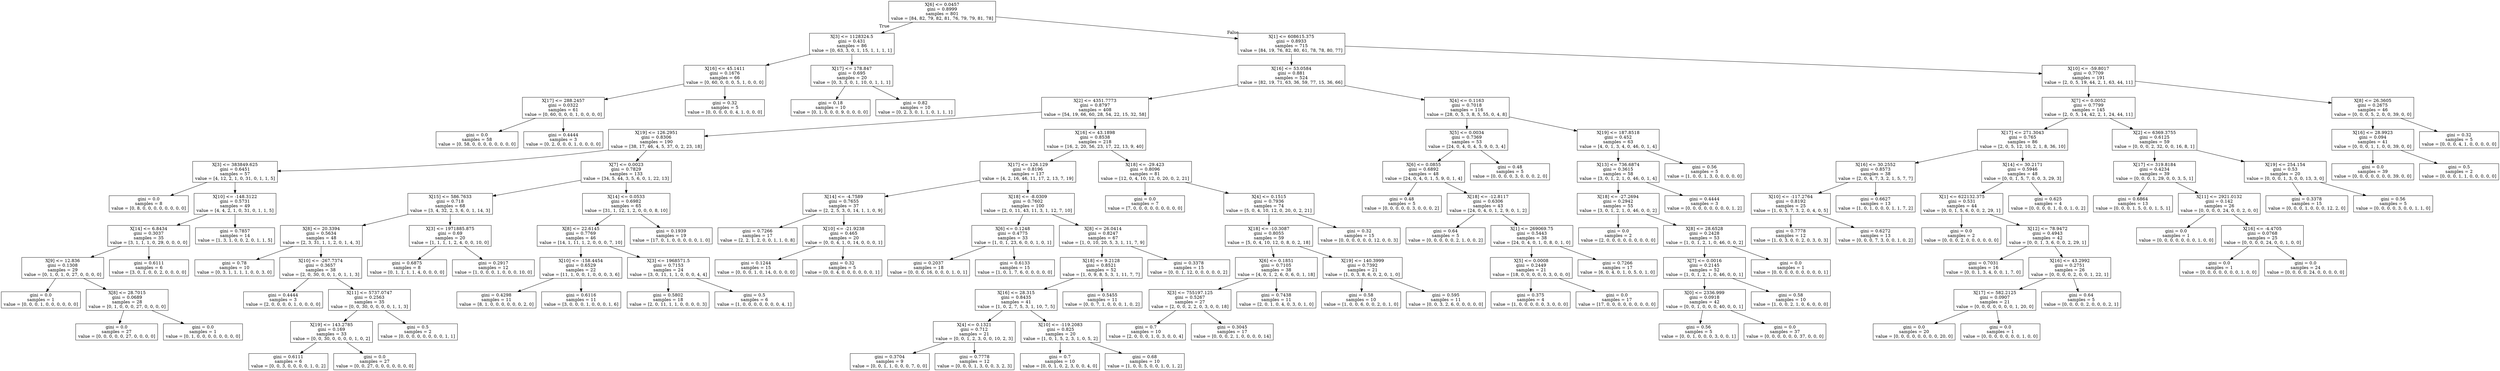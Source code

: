 digraph Tree {
node [shape=box] ;
0 [label="X[6] <= 0.0457\ngini = 0.8999\nsamples = 801\nvalue = [84, 82, 79, 82, 81, 76, 79, 79, 81, 78]"] ;
1 [label="X[3] <= 1128324.5\ngini = 0.431\nsamples = 86\nvalue = [0, 63, 3, 0, 1, 15, 1, 1, 1, 1]"] ;
0 -> 1 [labeldistance=2.5, labelangle=45, headlabel="True"] ;
2 [label="X[16] <= 45.1411\ngini = 0.1676\nsamples = 66\nvalue = [0, 60, 0, 0, 0, 5, 1, 0, 0, 0]"] ;
1 -> 2 ;
3 [label="X[17] <= 288.2457\ngini = 0.0322\nsamples = 61\nvalue = [0, 60, 0, 0, 0, 1, 0, 0, 0, 0]"] ;
2 -> 3 ;
4 [label="gini = 0.0\nsamples = 58\nvalue = [0, 58, 0, 0, 0, 0, 0, 0, 0, 0]"] ;
3 -> 4 ;
5 [label="gini = 0.4444\nsamples = 3\nvalue = [0, 2, 0, 0, 0, 1, 0, 0, 0, 0]"] ;
3 -> 5 ;
6 [label="gini = 0.32\nsamples = 5\nvalue = [0, 0, 0, 0, 0, 4, 1, 0, 0, 0]"] ;
2 -> 6 ;
7 [label="X[17] <= 178.847\ngini = 0.695\nsamples = 20\nvalue = [0, 3, 3, 0, 1, 10, 0, 1, 1, 1]"] ;
1 -> 7 ;
8 [label="gini = 0.18\nsamples = 10\nvalue = [0, 1, 0, 0, 0, 9, 0, 0, 0, 0]"] ;
7 -> 8 ;
9 [label="gini = 0.82\nsamples = 10\nvalue = [0, 2, 3, 0, 1, 1, 0, 1, 1, 1]"] ;
7 -> 9 ;
10 [label="X[1] <= 608615.375\ngini = 0.8933\nsamples = 715\nvalue = [84, 19, 76, 82, 80, 61, 78, 78, 80, 77]"] ;
0 -> 10 [labeldistance=2.5, labelangle=-45, headlabel="False"] ;
11 [label="X[16] <= 53.0584\ngini = 0.881\nsamples = 524\nvalue = [82, 19, 71, 63, 36, 59, 77, 15, 36, 66]"] ;
10 -> 11 ;
12 [label="X[2] <= 4351.7773\ngini = 0.8797\nsamples = 408\nvalue = [54, 19, 66, 60, 28, 54, 22, 15, 32, 58]"] ;
11 -> 12 ;
13 [label="X[19] <= 126.2951\ngini = 0.8306\nsamples = 190\nvalue = [38, 17, 46, 4, 5, 37, 0, 2, 23, 18]"] ;
12 -> 13 ;
14 [label="X[3] <= 383849.625\ngini = 0.6451\nsamples = 57\nvalue = [4, 12, 2, 1, 0, 31, 0, 1, 1, 5]"] ;
13 -> 14 ;
15 [label="gini = 0.0\nsamples = 8\nvalue = [0, 8, 0, 0, 0, 0, 0, 0, 0, 0]"] ;
14 -> 15 ;
16 [label="X[10] <= -148.3122\ngini = 0.5731\nsamples = 49\nvalue = [4, 4, 2, 1, 0, 31, 0, 1, 1, 5]"] ;
14 -> 16 ;
17 [label="X[14] <= 6.8434\ngini = 0.3037\nsamples = 35\nvalue = [3, 1, 1, 1, 0, 29, 0, 0, 0, 0]"] ;
16 -> 17 ;
18 [label="X[9] <= 12.836\ngini = 0.1308\nsamples = 29\nvalue = [0, 1, 0, 1, 0, 27, 0, 0, 0, 0]"] ;
17 -> 18 ;
19 [label="gini = 0.0\nsamples = 1\nvalue = [0, 0, 0, 1, 0, 0, 0, 0, 0, 0]"] ;
18 -> 19 ;
20 [label="X[8] <= 28.7015\ngini = 0.0689\nsamples = 28\nvalue = [0, 1, 0, 0, 0, 27, 0, 0, 0, 0]"] ;
18 -> 20 ;
21 [label="gini = 0.0\nsamples = 27\nvalue = [0, 0, 0, 0, 0, 27, 0, 0, 0, 0]"] ;
20 -> 21 ;
22 [label="gini = 0.0\nsamples = 1\nvalue = [0, 1, 0, 0, 0, 0, 0, 0, 0, 0]"] ;
20 -> 22 ;
23 [label="gini = 0.6111\nsamples = 6\nvalue = [3, 0, 1, 0, 0, 2, 0, 0, 0, 0]"] ;
17 -> 23 ;
24 [label="gini = 0.7857\nsamples = 14\nvalue = [1, 3, 1, 0, 0, 2, 0, 1, 1, 5]"] ;
16 -> 24 ;
25 [label="X[7] <= 0.0023\ngini = 0.7829\nsamples = 133\nvalue = [34, 5, 44, 3, 5, 6, 0, 1, 22, 13]"] ;
13 -> 25 ;
26 [label="X[15] <= 586.7633\ngini = 0.718\nsamples = 68\nvalue = [3, 4, 32, 2, 3, 6, 0, 1, 14, 3]"] ;
25 -> 26 ;
27 [label="X[8] <= 20.3394\ngini = 0.5634\nsamples = 48\nvalue = [2, 3, 31, 1, 1, 2, 0, 1, 4, 3]"] ;
26 -> 27 ;
28 [label="gini = 0.78\nsamples = 10\nvalue = [0, 3, 1, 1, 1, 1, 0, 0, 3, 0]"] ;
27 -> 28 ;
29 [label="X[10] <= -267.7374\ngini = 0.3657\nsamples = 38\nvalue = [2, 0, 30, 0, 0, 1, 0, 1, 1, 3]"] ;
27 -> 29 ;
30 [label="gini = 0.4444\nsamples = 3\nvalue = [2, 0, 0, 0, 0, 1, 0, 0, 0, 0]"] ;
29 -> 30 ;
31 [label="X[11] <= 5737.0747\ngini = 0.2563\nsamples = 35\nvalue = [0, 0, 30, 0, 0, 0, 0, 1, 1, 3]"] ;
29 -> 31 ;
32 [label="X[19] <= 143.2785\ngini = 0.169\nsamples = 33\nvalue = [0, 0, 30, 0, 0, 0, 0, 1, 0, 2]"] ;
31 -> 32 ;
33 [label="gini = 0.6111\nsamples = 6\nvalue = [0, 0, 3, 0, 0, 0, 0, 1, 0, 2]"] ;
32 -> 33 ;
34 [label="gini = 0.0\nsamples = 27\nvalue = [0, 0, 27, 0, 0, 0, 0, 0, 0, 0]"] ;
32 -> 34 ;
35 [label="gini = 0.5\nsamples = 2\nvalue = [0, 0, 0, 0, 0, 0, 0, 0, 1, 1]"] ;
31 -> 35 ;
36 [label="X[3] <= 1971885.875\ngini = 0.69\nsamples = 20\nvalue = [1, 1, 1, 1, 2, 4, 0, 0, 10, 0]"] ;
26 -> 36 ;
37 [label="gini = 0.6875\nsamples = 8\nvalue = [0, 1, 1, 1, 1, 4, 0, 0, 0, 0]"] ;
36 -> 37 ;
38 [label="gini = 0.2917\nsamples = 12\nvalue = [1, 0, 0, 0, 1, 0, 0, 0, 10, 0]"] ;
36 -> 38 ;
39 [label="X[14] <= 0.0533\ngini = 0.6982\nsamples = 65\nvalue = [31, 1, 12, 1, 2, 0, 0, 0, 8, 10]"] ;
25 -> 39 ;
40 [label="X[8] <= 22.6145\ngini = 0.7769\nsamples = 46\nvalue = [14, 1, 11, 1, 2, 0, 0, 0, 7, 10]"] ;
39 -> 40 ;
41 [label="X[10] <= -158.4454\ngini = 0.6529\nsamples = 22\nvalue = [11, 1, 0, 0, 1, 0, 0, 0, 3, 6]"] ;
40 -> 41 ;
42 [label="gini = 0.4298\nsamples = 11\nvalue = [8, 1, 0, 0, 0, 0, 0, 0, 2, 0]"] ;
41 -> 42 ;
43 [label="gini = 0.6116\nsamples = 11\nvalue = [3, 0, 0, 0, 1, 0, 0, 0, 1, 6]"] ;
41 -> 43 ;
44 [label="X[3] <= 1968571.5\ngini = 0.7153\nsamples = 24\nvalue = [3, 0, 11, 1, 1, 0, 0, 0, 4, 4]"] ;
40 -> 44 ;
45 [label="gini = 0.5802\nsamples = 18\nvalue = [2, 0, 11, 1, 1, 0, 0, 0, 0, 3]"] ;
44 -> 45 ;
46 [label="gini = 0.5\nsamples = 6\nvalue = [1, 0, 0, 0, 0, 0, 0, 0, 4, 1]"] ;
44 -> 46 ;
47 [label="gini = 0.1939\nsamples = 19\nvalue = [17, 0, 1, 0, 0, 0, 0, 0, 1, 0]"] ;
39 -> 47 ;
48 [label="X[16] <= 43.1898\ngini = 0.8538\nsamples = 218\nvalue = [16, 2, 20, 56, 23, 17, 22, 13, 9, 40]"] ;
12 -> 48 ;
49 [label="X[17] <= 126.129\ngini = 0.8196\nsamples = 137\nvalue = [4, 2, 16, 46, 11, 17, 2, 13, 7, 19]"] ;
48 -> 49 ;
50 [label="X[14] <= -4.7589\ngini = 0.7655\nsamples = 37\nvalue = [2, 2, 5, 3, 0, 14, 1, 1, 0, 9]"] ;
49 -> 50 ;
51 [label="gini = 0.7266\nsamples = 17\nvalue = [2, 2, 1, 2, 0, 0, 1, 1, 0, 8]"] ;
50 -> 51 ;
52 [label="X[10] <= -21.9238\ngini = 0.465\nsamples = 20\nvalue = [0, 0, 4, 1, 0, 14, 0, 0, 0, 1]"] ;
50 -> 52 ;
53 [label="gini = 0.1244\nsamples = 15\nvalue = [0, 0, 0, 1, 0, 14, 0, 0, 0, 0]"] ;
52 -> 53 ;
54 [label="gini = 0.32\nsamples = 5\nvalue = [0, 0, 4, 0, 0, 0, 0, 0, 0, 1]"] ;
52 -> 54 ;
55 [label="X[18] <= -8.0309\ngini = 0.7602\nsamples = 100\nvalue = [2, 0, 11, 43, 11, 3, 1, 12, 7, 10]"] ;
49 -> 55 ;
56 [label="X[6] <= 0.1248\ngini = 0.4775\nsamples = 33\nvalue = [1, 0, 1, 23, 6, 0, 0, 1, 0, 1]"] ;
55 -> 56 ;
57 [label="gini = 0.2037\nsamples = 18\nvalue = [0, 0, 0, 16, 0, 0, 0, 1, 0, 1]"] ;
56 -> 57 ;
58 [label="gini = 0.6133\nsamples = 15\nvalue = [1, 0, 1, 7, 6, 0, 0, 0, 0, 0]"] ;
56 -> 58 ;
59 [label="X[8] <= 26.0414\ngini = 0.8247\nsamples = 67\nvalue = [1, 0, 10, 20, 5, 3, 1, 11, 7, 9]"] ;
55 -> 59 ;
60 [label="X[18] <= 9.2128\ngini = 0.8521\nsamples = 52\nvalue = [1, 0, 9, 8, 5, 3, 1, 11, 7, 7]"] ;
59 -> 60 ;
61 [label="X[16] <= 28.315\ngini = 0.8435\nsamples = 41\nvalue = [1, 0, 2, 7, 5, 3, 1, 10, 7, 5]"] ;
60 -> 61 ;
62 [label="X[4] <= 0.1321\ngini = 0.712\nsamples = 21\nvalue = [0, 0, 1, 2, 3, 0, 0, 10, 2, 3]"] ;
61 -> 62 ;
63 [label="gini = 0.3704\nsamples = 9\nvalue = [0, 0, 1, 1, 0, 0, 0, 7, 0, 0]"] ;
62 -> 63 ;
64 [label="gini = 0.7778\nsamples = 12\nvalue = [0, 0, 0, 1, 3, 0, 0, 3, 2, 3]"] ;
62 -> 64 ;
65 [label="X[10] <= -119.2083\ngini = 0.825\nsamples = 20\nvalue = [1, 0, 1, 5, 2, 3, 1, 0, 5, 2]"] ;
61 -> 65 ;
66 [label="gini = 0.7\nsamples = 10\nvalue = [0, 0, 1, 0, 2, 3, 0, 0, 4, 0]"] ;
65 -> 66 ;
67 [label="gini = 0.68\nsamples = 10\nvalue = [1, 0, 0, 5, 0, 0, 1, 0, 1, 2]"] ;
65 -> 67 ;
68 [label="gini = 0.5455\nsamples = 11\nvalue = [0, 0, 7, 1, 0, 0, 0, 1, 0, 2]"] ;
60 -> 68 ;
69 [label="gini = 0.3378\nsamples = 15\nvalue = [0, 0, 1, 12, 0, 0, 0, 0, 0, 2]"] ;
59 -> 69 ;
70 [label="X[18] <= -29.423\ngini = 0.8096\nsamples = 81\nvalue = [12, 0, 4, 10, 12, 0, 20, 0, 2, 21]"] ;
48 -> 70 ;
71 [label="gini = 0.0\nsamples = 7\nvalue = [7, 0, 0, 0, 0, 0, 0, 0, 0, 0]"] ;
70 -> 71 ;
72 [label="X[4] <= 0.1515\ngini = 0.7936\nsamples = 74\nvalue = [5, 0, 4, 10, 12, 0, 20, 0, 2, 21]"] ;
70 -> 72 ;
73 [label="X[18] <= -10.3087\ngini = 0.8055\nsamples = 59\nvalue = [5, 0, 4, 10, 12, 0, 8, 0, 2, 18]"] ;
72 -> 73 ;
74 [label="X[6] <= 0.1851\ngini = 0.7105\nsamples = 38\nvalue = [4, 0, 1, 2, 6, 0, 6, 0, 1, 18]"] ;
73 -> 74 ;
75 [label="X[3] <= 755197.125\ngini = 0.5267\nsamples = 27\nvalue = [2, 0, 0, 2, 2, 0, 3, 0, 0, 18]"] ;
74 -> 75 ;
76 [label="gini = 0.7\nsamples = 10\nvalue = [2, 0, 0, 0, 1, 0, 3, 0, 0, 4]"] ;
75 -> 76 ;
77 [label="gini = 0.3045\nsamples = 17\nvalue = [0, 0, 0, 2, 1, 0, 0, 0, 0, 14]"] ;
75 -> 77 ;
78 [label="gini = 0.7438\nsamples = 11\nvalue = [2, 0, 1, 0, 4, 0, 3, 0, 1, 0]"] ;
74 -> 78 ;
79 [label="X[19] <= 140.3999\ngini = 0.7392\nsamples = 21\nvalue = [1, 0, 3, 8, 6, 0, 2, 0, 1, 0]"] ;
73 -> 79 ;
80 [label="gini = 0.58\nsamples = 10\nvalue = [1, 0, 0, 6, 0, 0, 2, 0, 1, 0]"] ;
79 -> 80 ;
81 [label="gini = 0.595\nsamples = 11\nvalue = [0, 0, 3, 2, 6, 0, 0, 0, 0, 0]"] ;
79 -> 81 ;
82 [label="gini = 0.32\nsamples = 15\nvalue = [0, 0, 0, 0, 0, 0, 12, 0, 0, 3]"] ;
72 -> 82 ;
83 [label="X[4] <= 0.1163\ngini = 0.7018\nsamples = 116\nvalue = [28, 0, 5, 3, 8, 5, 55, 0, 4, 8]"] ;
11 -> 83 ;
84 [label="X[5] <= 0.0034\ngini = 0.7369\nsamples = 53\nvalue = [24, 0, 4, 0, 4, 5, 9, 0, 3, 4]"] ;
83 -> 84 ;
85 [label="X[6] <= 0.0855\ngini = 0.6892\nsamples = 48\nvalue = [24, 0, 4, 0, 1, 5, 9, 0, 1, 4]"] ;
84 -> 85 ;
86 [label="gini = 0.48\nsamples = 5\nvalue = [0, 0, 0, 0, 0, 3, 0, 0, 0, 2]"] ;
85 -> 86 ;
87 [label="X[18] <= -12.8117\ngini = 0.6306\nsamples = 43\nvalue = [24, 0, 4, 0, 1, 2, 9, 0, 1, 2]"] ;
85 -> 87 ;
88 [label="gini = 0.64\nsamples = 5\nvalue = [0, 0, 0, 0, 0, 2, 1, 0, 0, 2]"] ;
87 -> 88 ;
89 [label="X[1] <= 269069.75\ngini = 0.5443\nsamples = 38\nvalue = [24, 0, 4, 0, 1, 0, 8, 0, 1, 0]"] ;
87 -> 89 ;
90 [label="X[5] <= 0.0008\ngini = 0.2449\nsamples = 21\nvalue = [18, 0, 0, 0, 0, 0, 3, 0, 0, 0]"] ;
89 -> 90 ;
91 [label="gini = 0.375\nsamples = 4\nvalue = [1, 0, 0, 0, 0, 0, 3, 0, 0, 0]"] ;
90 -> 91 ;
92 [label="gini = 0.0\nsamples = 17\nvalue = [17, 0, 0, 0, 0, 0, 0, 0, 0, 0]"] ;
90 -> 92 ;
93 [label="gini = 0.7266\nsamples = 17\nvalue = [6, 0, 4, 0, 1, 0, 5, 0, 1, 0]"] ;
89 -> 93 ;
94 [label="gini = 0.48\nsamples = 5\nvalue = [0, 0, 0, 0, 3, 0, 0, 0, 2, 0]"] ;
84 -> 94 ;
95 [label="X[19] <= 187.8518\ngini = 0.452\nsamples = 63\nvalue = [4, 0, 1, 3, 4, 0, 46, 0, 1, 4]"] ;
83 -> 95 ;
96 [label="X[13] <= 736.6874\ngini = 0.3615\nsamples = 58\nvalue = [3, 0, 1, 2, 1, 0, 46, 0, 1, 4]"] ;
95 -> 96 ;
97 [label="X[18] <= -27.2694\ngini = 0.2942\nsamples = 55\nvalue = [3, 0, 1, 2, 1, 0, 46, 0, 0, 2]"] ;
96 -> 97 ;
98 [label="gini = 0.0\nsamples = 2\nvalue = [2, 0, 0, 0, 0, 0, 0, 0, 0, 0]"] ;
97 -> 98 ;
99 [label="X[8] <= 28.6528\ngini = 0.2428\nsamples = 53\nvalue = [1, 0, 1, 2, 1, 0, 46, 0, 0, 2]"] ;
97 -> 99 ;
100 [label="X[7] <= 0.0016\ngini = 0.2145\nsamples = 52\nvalue = [1, 0, 1, 2, 1, 0, 46, 0, 0, 1]"] ;
99 -> 100 ;
101 [label="X[0] <= 2336.999\ngini = 0.0918\nsamples = 42\nvalue = [0, 0, 1, 0, 0, 0, 40, 0, 0, 1]"] ;
100 -> 101 ;
102 [label="gini = 0.56\nsamples = 5\nvalue = [0, 0, 1, 0, 0, 0, 3, 0, 0, 1]"] ;
101 -> 102 ;
103 [label="gini = 0.0\nsamples = 37\nvalue = [0, 0, 0, 0, 0, 0, 37, 0, 0, 0]"] ;
101 -> 103 ;
104 [label="gini = 0.58\nsamples = 10\nvalue = [1, 0, 0, 2, 1, 0, 6, 0, 0, 0]"] ;
100 -> 104 ;
105 [label="gini = 0.0\nsamples = 1\nvalue = [0, 0, 0, 0, 0, 0, 0, 0, 0, 1]"] ;
99 -> 105 ;
106 [label="gini = 0.4444\nsamples = 3\nvalue = [0, 0, 0, 0, 0, 0, 0, 0, 1, 2]"] ;
96 -> 106 ;
107 [label="gini = 0.56\nsamples = 5\nvalue = [1, 0, 0, 1, 3, 0, 0, 0, 0, 0]"] ;
95 -> 107 ;
108 [label="X[10] <= -59.8017\ngini = 0.7709\nsamples = 191\nvalue = [2, 0, 5, 19, 44, 2, 1, 63, 44, 11]"] ;
10 -> 108 ;
109 [label="X[7] <= 0.0052\ngini = 0.7799\nsamples = 145\nvalue = [2, 0, 5, 14, 42, 2, 1, 24, 44, 11]"] ;
108 -> 109 ;
110 [label="X[17] <= 271.3043\ngini = 0.765\nsamples = 86\nvalue = [2, 0, 5, 12, 10, 2, 1, 8, 36, 10]"] ;
109 -> 110 ;
111 [label="X[16] <= 30.2552\ngini = 0.8573\nsamples = 38\nvalue = [2, 0, 4, 7, 3, 2, 1, 5, 7, 7]"] ;
110 -> 111 ;
112 [label="X[10] <= -117.2764\ngini = 0.8192\nsamples = 25\nvalue = [1, 0, 3, 7, 3, 2, 0, 4, 0, 5]"] ;
111 -> 112 ;
113 [label="gini = 0.7778\nsamples = 12\nvalue = [1, 0, 3, 0, 0, 2, 0, 3, 0, 3]"] ;
112 -> 113 ;
114 [label="gini = 0.6272\nsamples = 13\nvalue = [0, 0, 0, 7, 3, 0, 0, 1, 0, 2]"] ;
112 -> 114 ;
115 [label="gini = 0.6627\nsamples = 13\nvalue = [1, 0, 1, 0, 0, 0, 1, 1, 7, 2]"] ;
111 -> 115 ;
116 [label="X[14] <= 30.2171\ngini = 0.5946\nsamples = 48\nvalue = [0, 0, 1, 5, 7, 0, 0, 3, 29, 3]"] ;
110 -> 116 ;
117 [label="X[1] <= 622132.375\ngini = 0.531\nsamples = 44\nvalue = [0, 0, 1, 5, 6, 0, 0, 2, 29, 1]"] ;
116 -> 117 ;
118 [label="gini = 0.0\nsamples = 2\nvalue = [0, 0, 0, 2, 0, 0, 0, 0, 0, 0]"] ;
117 -> 118 ;
119 [label="X[12] <= 78.9472\ngini = 0.4943\nsamples = 42\nvalue = [0, 0, 1, 3, 6, 0, 0, 2, 29, 1]"] ;
117 -> 119 ;
120 [label="gini = 0.7031\nsamples = 16\nvalue = [0, 0, 1, 3, 4, 0, 0, 1, 7, 0]"] ;
119 -> 120 ;
121 [label="X[16] <= 43.2992\ngini = 0.2751\nsamples = 26\nvalue = [0, 0, 0, 0, 2, 0, 0, 1, 22, 1]"] ;
119 -> 121 ;
122 [label="X[17] <= 582.2125\ngini = 0.0907\nsamples = 21\nvalue = [0, 0, 0, 0, 0, 0, 0, 1, 20, 0]"] ;
121 -> 122 ;
123 [label="gini = 0.0\nsamples = 20\nvalue = [0, 0, 0, 0, 0, 0, 0, 0, 20, 0]"] ;
122 -> 123 ;
124 [label="gini = 0.0\nsamples = 1\nvalue = [0, 0, 0, 0, 0, 0, 0, 1, 0, 0]"] ;
122 -> 124 ;
125 [label="gini = 0.64\nsamples = 5\nvalue = [0, 0, 0, 0, 2, 0, 0, 0, 2, 1]"] ;
121 -> 125 ;
126 [label="gini = 0.625\nsamples = 4\nvalue = [0, 0, 0, 0, 1, 0, 0, 1, 0, 2]"] ;
116 -> 126 ;
127 [label="X[2] <= 6369.3755\ngini = 0.6125\nsamples = 59\nvalue = [0, 0, 0, 2, 32, 0, 0, 16, 8, 1]"] ;
109 -> 127 ;
128 [label="X[17] <= 319.8184\ngini = 0.4234\nsamples = 39\nvalue = [0, 0, 0, 1, 29, 0, 0, 3, 5, 1]"] ;
127 -> 128 ;
129 [label="gini = 0.6864\nsamples = 13\nvalue = [0, 0, 0, 1, 5, 0, 0, 1, 5, 1]"] ;
128 -> 129 ;
130 [label="X[11] <= 2921.0132\ngini = 0.142\nsamples = 26\nvalue = [0, 0, 0, 0, 24, 0, 0, 2, 0, 0]"] ;
128 -> 130 ;
131 [label="gini = 0.0\nsamples = 1\nvalue = [0, 0, 0, 0, 0, 0, 0, 1, 0, 0]"] ;
130 -> 131 ;
132 [label="X[16] <= -4.4705\ngini = 0.0768\nsamples = 25\nvalue = [0, 0, 0, 0, 24, 0, 0, 1, 0, 0]"] ;
130 -> 132 ;
133 [label="gini = 0.0\nsamples = 1\nvalue = [0, 0, 0, 0, 0, 0, 0, 1, 0, 0]"] ;
132 -> 133 ;
134 [label="gini = 0.0\nsamples = 24\nvalue = [0, 0, 0, 0, 24, 0, 0, 0, 0, 0]"] ;
132 -> 134 ;
135 [label="X[19] <= 254.154\ngini = 0.53\nsamples = 20\nvalue = [0, 0, 0, 1, 3, 0, 0, 13, 3, 0]"] ;
127 -> 135 ;
136 [label="gini = 0.3378\nsamples = 15\nvalue = [0, 0, 0, 1, 0, 0, 0, 12, 2, 0]"] ;
135 -> 136 ;
137 [label="gini = 0.56\nsamples = 5\nvalue = [0, 0, 0, 0, 3, 0, 0, 1, 1, 0]"] ;
135 -> 137 ;
138 [label="X[8] <= 26.3605\ngini = 0.2675\nsamples = 46\nvalue = [0, 0, 0, 5, 2, 0, 0, 39, 0, 0]"] ;
108 -> 138 ;
139 [label="X[16] <= 28.9923\ngini = 0.094\nsamples = 41\nvalue = [0, 0, 0, 1, 1, 0, 0, 39, 0, 0]"] ;
138 -> 139 ;
140 [label="gini = 0.0\nsamples = 39\nvalue = [0, 0, 0, 0, 0, 0, 0, 39, 0, 0]"] ;
139 -> 140 ;
141 [label="gini = 0.5\nsamples = 2\nvalue = [0, 0, 0, 1, 1, 0, 0, 0, 0, 0]"] ;
139 -> 141 ;
142 [label="gini = 0.32\nsamples = 5\nvalue = [0, 0, 0, 4, 1, 0, 0, 0, 0, 0]"] ;
138 -> 142 ;
}